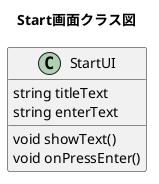 @startuml
title Start画面クラス図

class StartUI
{
	string titleText
	string enterText
	void showText()
	void onPressEnter()
}

@enduml